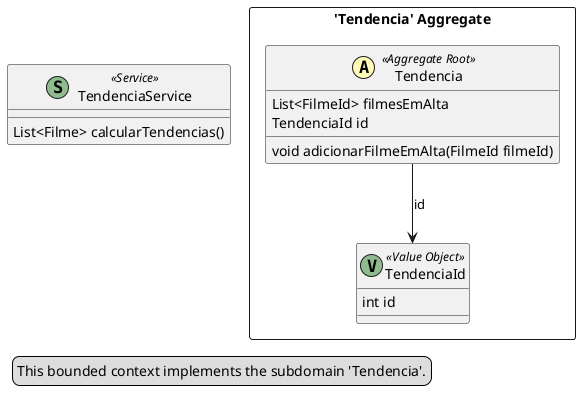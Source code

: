 @startuml

skinparam componentStyle uml2

package "'Tendencia' Aggregate" <<Rectangle>> {
	class Tendencia <<(A,#fffab8) Aggregate Root>> {
		List<FilmeId> filmesEmAlta
		TendenciaId id
		void adicionarFilmeEmAlta(FilmeId filmeId)
	}
	class TendenciaId <<(V,DarkSeaGreen) Value Object>> {
		int id
	}
}
class TendenciaService <<(S,DarkSeaGreen) Service>> {
	List<Filme> calcularTendencias()
}
Tendencia --> TendenciaId : id
legend left
  This bounded context implements the subdomain 'Tendencia'.
end legend


@enduml
